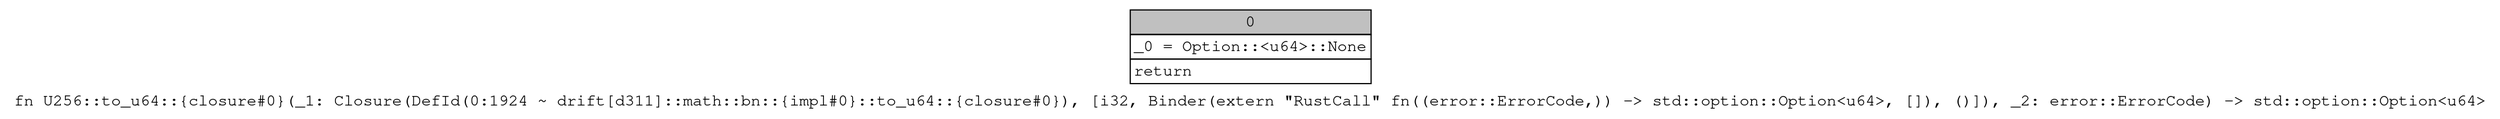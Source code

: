 digraph Mir_0_1924 {
    graph [fontname="Courier, monospace"];
    node [fontname="Courier, monospace"];
    edge [fontname="Courier, monospace"];
    label=<fn U256::to_u64::{closure#0}(_1: Closure(DefId(0:1924 ~ drift[d311]::math::bn::{impl#0}::to_u64::{closure#0}), [i32, Binder(extern &quot;RustCall&quot; fn((error::ErrorCode,)) -&gt; std::option::Option&lt;u64&gt;, []), ()]), _2: error::ErrorCode) -&gt; std::option::Option&lt;u64&gt;<br align="left"/>>;
    bb0__0_1924 [shape="none", label=<<table border="0" cellborder="1" cellspacing="0"><tr><td bgcolor="gray" align="center" colspan="1">0</td></tr><tr><td align="left" balign="left">_0 = Option::&lt;u64&gt;::None<br/></td></tr><tr><td align="left">return</td></tr></table>>];
}
